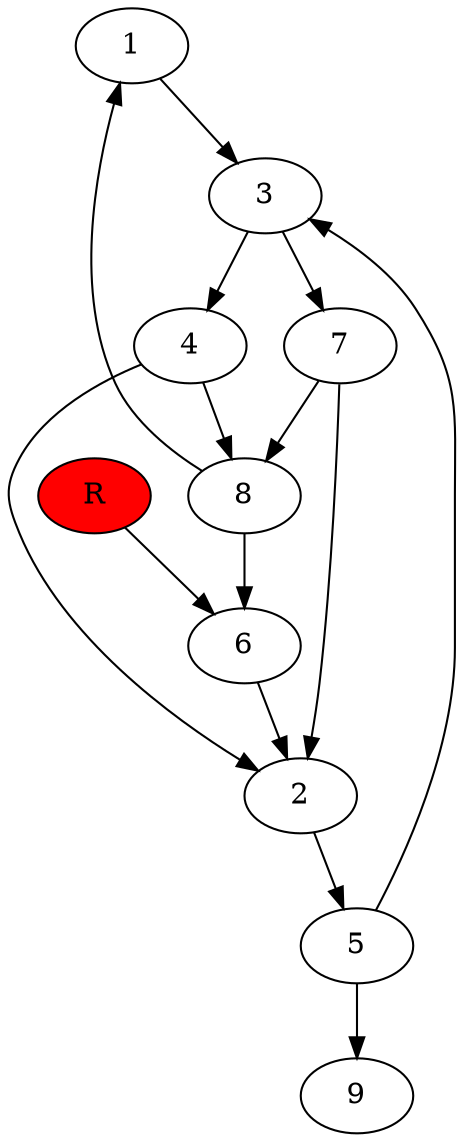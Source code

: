 digraph prb2976 {
	1
	2
	3
	4
	5
	6
	7
	8
	R [fillcolor="#ff0000" style=filled]
	1 -> 3
	2 -> 5
	3 -> 4
	3 -> 7
	4 -> 2
	4 -> 8
	5 -> 3
	5 -> 9
	6 -> 2
	7 -> 2
	7 -> 8
	8 -> 1
	8 -> 6
	R -> 6
}
